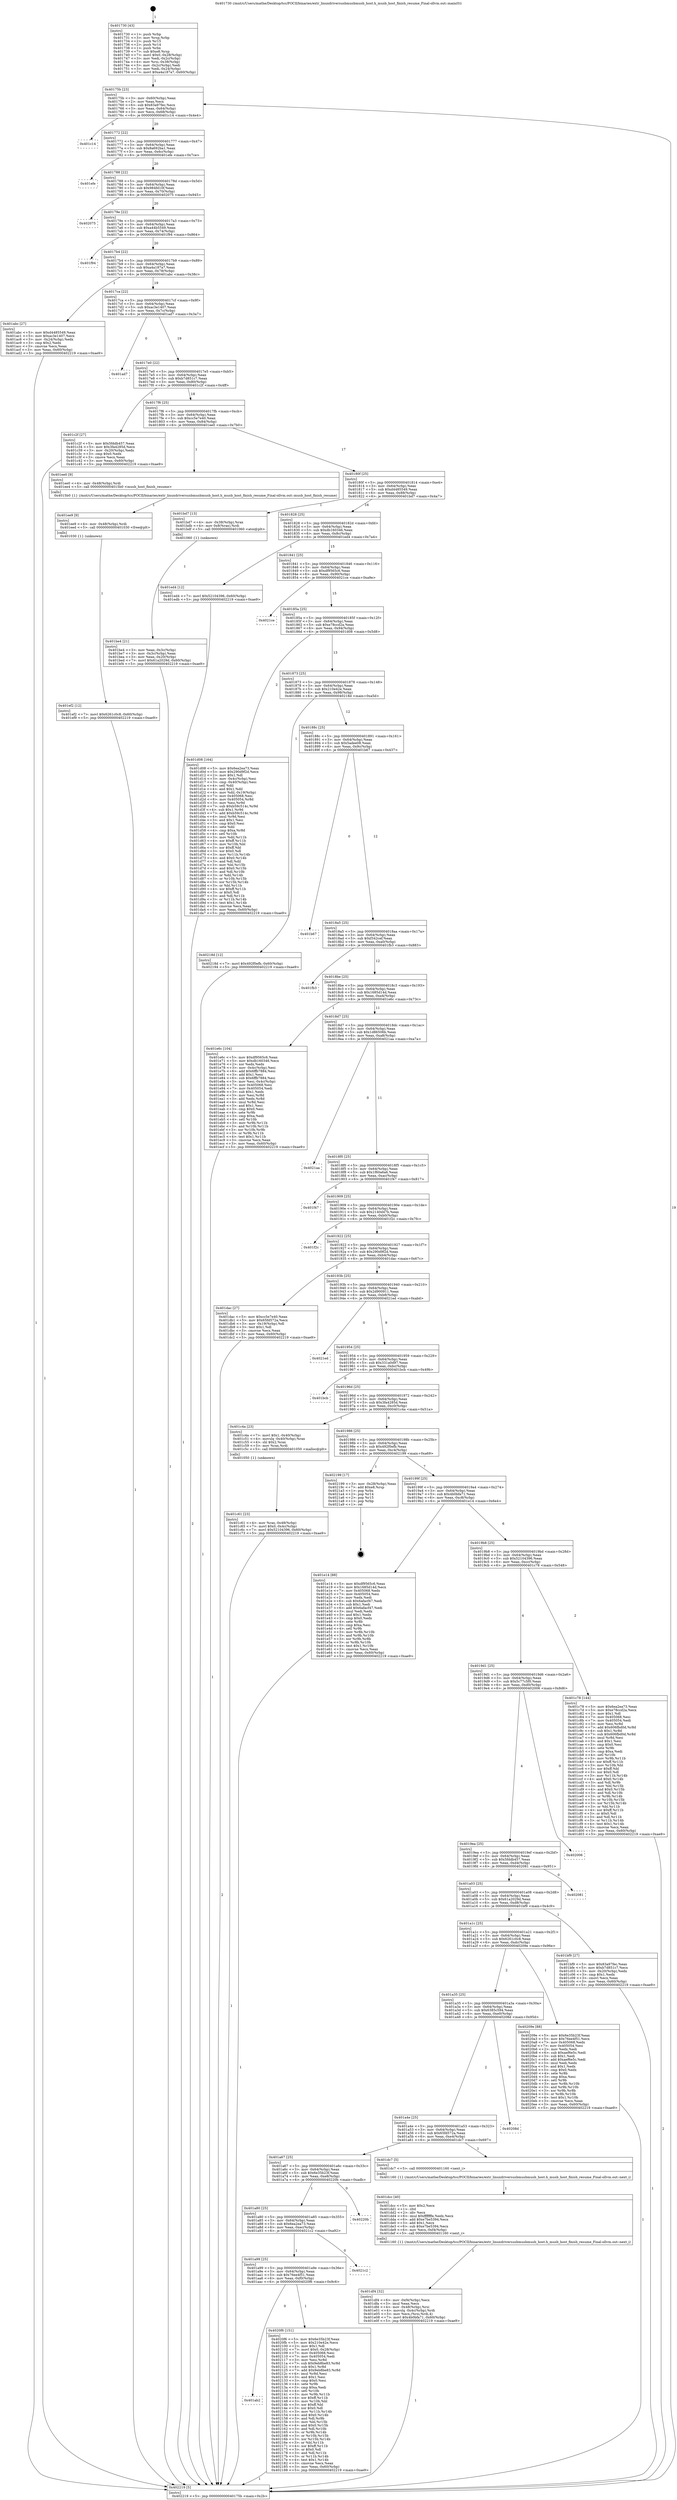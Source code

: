 digraph "0x401730" {
  label = "0x401730 (/mnt/c/Users/mathe/Desktop/tcc/POCII/binaries/extr_linuxdriversusbmusbmusb_host.h_musb_host_finish_resume_Final-ollvm.out::main(0))"
  labelloc = "t"
  node[shape=record]

  Entry [label="",width=0.3,height=0.3,shape=circle,fillcolor=black,style=filled]
  "0x40175b" [label="{
     0x40175b [23]\l
     | [instrs]\l
     &nbsp;&nbsp;0x40175b \<+3\>: mov -0x60(%rbp),%eax\l
     &nbsp;&nbsp;0x40175e \<+2\>: mov %eax,%ecx\l
     &nbsp;&nbsp;0x401760 \<+6\>: sub $0x83a97fec,%ecx\l
     &nbsp;&nbsp;0x401766 \<+3\>: mov %eax,-0x64(%rbp)\l
     &nbsp;&nbsp;0x401769 \<+3\>: mov %ecx,-0x68(%rbp)\l
     &nbsp;&nbsp;0x40176c \<+6\>: je 0000000000401c14 \<main+0x4e4\>\l
  }"]
  "0x401c14" [label="{
     0x401c14\l
  }", style=dashed]
  "0x401772" [label="{
     0x401772 [22]\l
     | [instrs]\l
     &nbsp;&nbsp;0x401772 \<+5\>: jmp 0000000000401777 \<main+0x47\>\l
     &nbsp;&nbsp;0x401777 \<+3\>: mov -0x64(%rbp),%eax\l
     &nbsp;&nbsp;0x40177a \<+5\>: sub $0x8a692ba1,%eax\l
     &nbsp;&nbsp;0x40177f \<+3\>: mov %eax,-0x6c(%rbp)\l
     &nbsp;&nbsp;0x401782 \<+6\>: je 0000000000401efe \<main+0x7ce\>\l
  }"]
  Exit [label="",width=0.3,height=0.3,shape=circle,fillcolor=black,style=filled,peripheries=2]
  "0x401efe" [label="{
     0x401efe\l
  }", style=dashed]
  "0x401788" [label="{
     0x401788 [22]\l
     | [instrs]\l
     &nbsp;&nbsp;0x401788 \<+5\>: jmp 000000000040178d \<main+0x5d\>\l
     &nbsp;&nbsp;0x40178d \<+3\>: mov -0x64(%rbp),%eax\l
     &nbsp;&nbsp;0x401790 \<+5\>: sub $0x984fd10f,%eax\l
     &nbsp;&nbsp;0x401795 \<+3\>: mov %eax,-0x70(%rbp)\l
     &nbsp;&nbsp;0x401798 \<+6\>: je 0000000000402075 \<main+0x945\>\l
  }"]
  "0x401ab2" [label="{
     0x401ab2\l
  }", style=dashed]
  "0x402075" [label="{
     0x402075\l
  }", style=dashed]
  "0x40179e" [label="{
     0x40179e [22]\l
     | [instrs]\l
     &nbsp;&nbsp;0x40179e \<+5\>: jmp 00000000004017a3 \<main+0x73\>\l
     &nbsp;&nbsp;0x4017a3 \<+3\>: mov -0x64(%rbp),%eax\l
     &nbsp;&nbsp;0x4017a6 \<+5\>: sub $0xa44b5549,%eax\l
     &nbsp;&nbsp;0x4017ab \<+3\>: mov %eax,-0x74(%rbp)\l
     &nbsp;&nbsp;0x4017ae \<+6\>: je 0000000000401f94 \<main+0x864\>\l
  }"]
  "0x4020f6" [label="{
     0x4020f6 [151]\l
     | [instrs]\l
     &nbsp;&nbsp;0x4020f6 \<+5\>: mov $0x6e35b23f,%eax\l
     &nbsp;&nbsp;0x4020fb \<+5\>: mov $0x210e42e,%ecx\l
     &nbsp;&nbsp;0x402100 \<+2\>: mov $0x1,%dl\l
     &nbsp;&nbsp;0x402102 \<+7\>: movl $0x0,-0x28(%rbp)\l
     &nbsp;&nbsp;0x402109 \<+7\>: mov 0x405068,%esi\l
     &nbsp;&nbsp;0x402110 \<+7\>: mov 0x405054,%edi\l
     &nbsp;&nbsp;0x402117 \<+3\>: mov %esi,%r8d\l
     &nbsp;&nbsp;0x40211a \<+7\>: sub $0x9eb8be83,%r8d\l
     &nbsp;&nbsp;0x402121 \<+4\>: sub $0x1,%r8d\l
     &nbsp;&nbsp;0x402125 \<+7\>: add $0x9eb8be83,%r8d\l
     &nbsp;&nbsp;0x40212c \<+4\>: imul %r8d,%esi\l
     &nbsp;&nbsp;0x402130 \<+3\>: and $0x1,%esi\l
     &nbsp;&nbsp;0x402133 \<+3\>: cmp $0x0,%esi\l
     &nbsp;&nbsp;0x402136 \<+4\>: sete %r9b\l
     &nbsp;&nbsp;0x40213a \<+3\>: cmp $0xa,%edi\l
     &nbsp;&nbsp;0x40213d \<+4\>: setl %r10b\l
     &nbsp;&nbsp;0x402141 \<+3\>: mov %r9b,%r11b\l
     &nbsp;&nbsp;0x402144 \<+4\>: xor $0xff,%r11b\l
     &nbsp;&nbsp;0x402148 \<+3\>: mov %r10b,%bl\l
     &nbsp;&nbsp;0x40214b \<+3\>: xor $0xff,%bl\l
     &nbsp;&nbsp;0x40214e \<+3\>: xor $0x0,%dl\l
     &nbsp;&nbsp;0x402151 \<+3\>: mov %r11b,%r14b\l
     &nbsp;&nbsp;0x402154 \<+4\>: and $0x0,%r14b\l
     &nbsp;&nbsp;0x402158 \<+3\>: and %dl,%r9b\l
     &nbsp;&nbsp;0x40215b \<+3\>: mov %bl,%r15b\l
     &nbsp;&nbsp;0x40215e \<+4\>: and $0x0,%r15b\l
     &nbsp;&nbsp;0x402162 \<+3\>: and %dl,%r10b\l
     &nbsp;&nbsp;0x402165 \<+3\>: or %r9b,%r14b\l
     &nbsp;&nbsp;0x402168 \<+3\>: or %r10b,%r15b\l
     &nbsp;&nbsp;0x40216b \<+3\>: xor %r15b,%r14b\l
     &nbsp;&nbsp;0x40216e \<+3\>: or %bl,%r11b\l
     &nbsp;&nbsp;0x402171 \<+4\>: xor $0xff,%r11b\l
     &nbsp;&nbsp;0x402175 \<+3\>: or $0x0,%dl\l
     &nbsp;&nbsp;0x402178 \<+3\>: and %dl,%r11b\l
     &nbsp;&nbsp;0x40217b \<+3\>: or %r11b,%r14b\l
     &nbsp;&nbsp;0x40217e \<+4\>: test $0x1,%r14b\l
     &nbsp;&nbsp;0x402182 \<+3\>: cmovne %ecx,%eax\l
     &nbsp;&nbsp;0x402185 \<+3\>: mov %eax,-0x60(%rbp)\l
     &nbsp;&nbsp;0x402188 \<+5\>: jmp 0000000000402219 \<main+0xae9\>\l
  }"]
  "0x401f94" [label="{
     0x401f94\l
  }", style=dashed]
  "0x4017b4" [label="{
     0x4017b4 [22]\l
     | [instrs]\l
     &nbsp;&nbsp;0x4017b4 \<+5\>: jmp 00000000004017b9 \<main+0x89\>\l
     &nbsp;&nbsp;0x4017b9 \<+3\>: mov -0x64(%rbp),%eax\l
     &nbsp;&nbsp;0x4017bc \<+5\>: sub $0xa4a187a7,%eax\l
     &nbsp;&nbsp;0x4017c1 \<+3\>: mov %eax,-0x78(%rbp)\l
     &nbsp;&nbsp;0x4017c4 \<+6\>: je 0000000000401abc \<main+0x38c\>\l
  }"]
  "0x401a99" [label="{
     0x401a99 [25]\l
     | [instrs]\l
     &nbsp;&nbsp;0x401a99 \<+5\>: jmp 0000000000401a9e \<main+0x36e\>\l
     &nbsp;&nbsp;0x401a9e \<+3\>: mov -0x64(%rbp),%eax\l
     &nbsp;&nbsp;0x401aa1 \<+5\>: sub $0x76ee4f51,%eax\l
     &nbsp;&nbsp;0x401aa6 \<+6\>: mov %eax,-0xf0(%rbp)\l
     &nbsp;&nbsp;0x401aac \<+6\>: je 00000000004020f6 \<main+0x9c6\>\l
  }"]
  "0x401abc" [label="{
     0x401abc [27]\l
     | [instrs]\l
     &nbsp;&nbsp;0x401abc \<+5\>: mov $0xd4485549,%eax\l
     &nbsp;&nbsp;0x401ac1 \<+5\>: mov $0xac3e1407,%ecx\l
     &nbsp;&nbsp;0x401ac6 \<+3\>: mov -0x24(%rbp),%edx\l
     &nbsp;&nbsp;0x401ac9 \<+3\>: cmp $0x2,%edx\l
     &nbsp;&nbsp;0x401acc \<+3\>: cmovne %ecx,%eax\l
     &nbsp;&nbsp;0x401acf \<+3\>: mov %eax,-0x60(%rbp)\l
     &nbsp;&nbsp;0x401ad2 \<+5\>: jmp 0000000000402219 \<main+0xae9\>\l
  }"]
  "0x4017ca" [label="{
     0x4017ca [22]\l
     | [instrs]\l
     &nbsp;&nbsp;0x4017ca \<+5\>: jmp 00000000004017cf \<main+0x9f\>\l
     &nbsp;&nbsp;0x4017cf \<+3\>: mov -0x64(%rbp),%eax\l
     &nbsp;&nbsp;0x4017d2 \<+5\>: sub $0xac3e1407,%eax\l
     &nbsp;&nbsp;0x4017d7 \<+3\>: mov %eax,-0x7c(%rbp)\l
     &nbsp;&nbsp;0x4017da \<+6\>: je 0000000000401ad7 \<main+0x3a7\>\l
  }"]
  "0x402219" [label="{
     0x402219 [5]\l
     | [instrs]\l
     &nbsp;&nbsp;0x402219 \<+5\>: jmp 000000000040175b \<main+0x2b\>\l
  }"]
  "0x401730" [label="{
     0x401730 [43]\l
     | [instrs]\l
     &nbsp;&nbsp;0x401730 \<+1\>: push %rbp\l
     &nbsp;&nbsp;0x401731 \<+3\>: mov %rsp,%rbp\l
     &nbsp;&nbsp;0x401734 \<+2\>: push %r15\l
     &nbsp;&nbsp;0x401736 \<+2\>: push %r14\l
     &nbsp;&nbsp;0x401738 \<+1\>: push %rbx\l
     &nbsp;&nbsp;0x401739 \<+7\>: sub $0xe8,%rsp\l
     &nbsp;&nbsp;0x401740 \<+7\>: movl $0x0,-0x28(%rbp)\l
     &nbsp;&nbsp;0x401747 \<+3\>: mov %edi,-0x2c(%rbp)\l
     &nbsp;&nbsp;0x40174a \<+4\>: mov %rsi,-0x38(%rbp)\l
     &nbsp;&nbsp;0x40174e \<+3\>: mov -0x2c(%rbp),%edi\l
     &nbsp;&nbsp;0x401751 \<+3\>: mov %edi,-0x24(%rbp)\l
     &nbsp;&nbsp;0x401754 \<+7\>: movl $0xa4a187a7,-0x60(%rbp)\l
  }"]
  "0x4021c2" [label="{
     0x4021c2\l
  }", style=dashed]
  "0x401ad7" [label="{
     0x401ad7\l
  }", style=dashed]
  "0x4017e0" [label="{
     0x4017e0 [22]\l
     | [instrs]\l
     &nbsp;&nbsp;0x4017e0 \<+5\>: jmp 00000000004017e5 \<main+0xb5\>\l
     &nbsp;&nbsp;0x4017e5 \<+3\>: mov -0x64(%rbp),%eax\l
     &nbsp;&nbsp;0x4017e8 \<+5\>: sub $0xb7d851c7,%eax\l
     &nbsp;&nbsp;0x4017ed \<+3\>: mov %eax,-0x80(%rbp)\l
     &nbsp;&nbsp;0x4017f0 \<+6\>: je 0000000000401c2f \<main+0x4ff\>\l
  }"]
  "0x401a80" [label="{
     0x401a80 [25]\l
     | [instrs]\l
     &nbsp;&nbsp;0x401a80 \<+5\>: jmp 0000000000401a85 \<main+0x355\>\l
     &nbsp;&nbsp;0x401a85 \<+3\>: mov -0x64(%rbp),%eax\l
     &nbsp;&nbsp;0x401a88 \<+5\>: sub $0x6ea2ea73,%eax\l
     &nbsp;&nbsp;0x401a8d \<+6\>: mov %eax,-0xec(%rbp)\l
     &nbsp;&nbsp;0x401a93 \<+6\>: je 00000000004021c2 \<main+0xa92\>\l
  }"]
  "0x401c2f" [label="{
     0x401c2f [27]\l
     | [instrs]\l
     &nbsp;&nbsp;0x401c2f \<+5\>: mov $0x5fddb457,%eax\l
     &nbsp;&nbsp;0x401c34 \<+5\>: mov $0x3fa4285d,%ecx\l
     &nbsp;&nbsp;0x401c39 \<+3\>: mov -0x20(%rbp),%edx\l
     &nbsp;&nbsp;0x401c3c \<+3\>: cmp $0x0,%edx\l
     &nbsp;&nbsp;0x401c3f \<+3\>: cmove %ecx,%eax\l
     &nbsp;&nbsp;0x401c42 \<+3\>: mov %eax,-0x60(%rbp)\l
     &nbsp;&nbsp;0x401c45 \<+5\>: jmp 0000000000402219 \<main+0xae9\>\l
  }"]
  "0x4017f6" [label="{
     0x4017f6 [25]\l
     | [instrs]\l
     &nbsp;&nbsp;0x4017f6 \<+5\>: jmp 00000000004017fb \<main+0xcb\>\l
     &nbsp;&nbsp;0x4017fb \<+3\>: mov -0x64(%rbp),%eax\l
     &nbsp;&nbsp;0x4017fe \<+5\>: sub $0xcc5e7e40,%eax\l
     &nbsp;&nbsp;0x401803 \<+6\>: mov %eax,-0x84(%rbp)\l
     &nbsp;&nbsp;0x401809 \<+6\>: je 0000000000401ee0 \<main+0x7b0\>\l
  }"]
  "0x40220b" [label="{
     0x40220b\l
  }", style=dashed]
  "0x401ee0" [label="{
     0x401ee0 [9]\l
     | [instrs]\l
     &nbsp;&nbsp;0x401ee0 \<+4\>: mov -0x48(%rbp),%rdi\l
     &nbsp;&nbsp;0x401ee4 \<+5\>: call 00000000004015b0 \<musb_host_finish_resume\>\l
     | [calls]\l
     &nbsp;&nbsp;0x4015b0 \{1\} (/mnt/c/Users/mathe/Desktop/tcc/POCII/binaries/extr_linuxdriversusbmusbmusb_host.h_musb_host_finish_resume_Final-ollvm.out::musb_host_finish_resume)\l
  }"]
  "0x40180f" [label="{
     0x40180f [25]\l
     | [instrs]\l
     &nbsp;&nbsp;0x40180f \<+5\>: jmp 0000000000401814 \<main+0xe4\>\l
     &nbsp;&nbsp;0x401814 \<+3\>: mov -0x64(%rbp),%eax\l
     &nbsp;&nbsp;0x401817 \<+5\>: sub $0xd4485549,%eax\l
     &nbsp;&nbsp;0x40181c \<+6\>: mov %eax,-0x88(%rbp)\l
     &nbsp;&nbsp;0x401822 \<+6\>: je 0000000000401bd7 \<main+0x4a7\>\l
  }"]
  "0x401ef2" [label="{
     0x401ef2 [12]\l
     | [instrs]\l
     &nbsp;&nbsp;0x401ef2 \<+7\>: movl $0x6261c0c8,-0x60(%rbp)\l
     &nbsp;&nbsp;0x401ef9 \<+5\>: jmp 0000000000402219 \<main+0xae9\>\l
  }"]
  "0x401bd7" [label="{
     0x401bd7 [13]\l
     | [instrs]\l
     &nbsp;&nbsp;0x401bd7 \<+4\>: mov -0x38(%rbp),%rax\l
     &nbsp;&nbsp;0x401bdb \<+4\>: mov 0x8(%rax),%rdi\l
     &nbsp;&nbsp;0x401bdf \<+5\>: call 0000000000401060 \<atoi@plt\>\l
     | [calls]\l
     &nbsp;&nbsp;0x401060 \{1\} (unknown)\l
  }"]
  "0x401828" [label="{
     0x401828 [25]\l
     | [instrs]\l
     &nbsp;&nbsp;0x401828 \<+5\>: jmp 000000000040182d \<main+0xfd\>\l
     &nbsp;&nbsp;0x40182d \<+3\>: mov -0x64(%rbp),%eax\l
     &nbsp;&nbsp;0x401830 \<+5\>: sub $0xdb160346,%eax\l
     &nbsp;&nbsp;0x401835 \<+6\>: mov %eax,-0x8c(%rbp)\l
     &nbsp;&nbsp;0x40183b \<+6\>: je 0000000000401ed4 \<main+0x7a4\>\l
  }"]
  "0x401be4" [label="{
     0x401be4 [21]\l
     | [instrs]\l
     &nbsp;&nbsp;0x401be4 \<+3\>: mov %eax,-0x3c(%rbp)\l
     &nbsp;&nbsp;0x401be7 \<+3\>: mov -0x3c(%rbp),%eax\l
     &nbsp;&nbsp;0x401bea \<+3\>: mov %eax,-0x20(%rbp)\l
     &nbsp;&nbsp;0x401bed \<+7\>: movl $0x61a2029d,-0x60(%rbp)\l
     &nbsp;&nbsp;0x401bf4 \<+5\>: jmp 0000000000402219 \<main+0xae9\>\l
  }"]
  "0x401ee9" [label="{
     0x401ee9 [9]\l
     | [instrs]\l
     &nbsp;&nbsp;0x401ee9 \<+4\>: mov -0x48(%rbp),%rdi\l
     &nbsp;&nbsp;0x401eed \<+5\>: call 0000000000401030 \<free@plt\>\l
     | [calls]\l
     &nbsp;&nbsp;0x401030 \{1\} (unknown)\l
  }"]
  "0x401ed4" [label="{
     0x401ed4 [12]\l
     | [instrs]\l
     &nbsp;&nbsp;0x401ed4 \<+7\>: movl $0x52104396,-0x60(%rbp)\l
     &nbsp;&nbsp;0x401edb \<+5\>: jmp 0000000000402219 \<main+0xae9\>\l
  }"]
  "0x401841" [label="{
     0x401841 [25]\l
     | [instrs]\l
     &nbsp;&nbsp;0x401841 \<+5\>: jmp 0000000000401846 \<main+0x116\>\l
     &nbsp;&nbsp;0x401846 \<+3\>: mov -0x64(%rbp),%eax\l
     &nbsp;&nbsp;0x401849 \<+5\>: sub $0xdf9565c6,%eax\l
     &nbsp;&nbsp;0x40184e \<+6\>: mov %eax,-0x90(%rbp)\l
     &nbsp;&nbsp;0x401854 \<+6\>: je 00000000004021ce \<main+0xa9e\>\l
  }"]
  "0x401df4" [label="{
     0x401df4 [32]\l
     | [instrs]\l
     &nbsp;&nbsp;0x401df4 \<+6\>: mov -0xf4(%rbp),%ecx\l
     &nbsp;&nbsp;0x401dfa \<+3\>: imul %eax,%ecx\l
     &nbsp;&nbsp;0x401dfd \<+4\>: mov -0x48(%rbp),%rsi\l
     &nbsp;&nbsp;0x401e01 \<+4\>: movslq -0x4c(%rbp),%rdi\l
     &nbsp;&nbsp;0x401e05 \<+3\>: mov %ecx,(%rsi,%rdi,4)\l
     &nbsp;&nbsp;0x401e08 \<+7\>: movl $0x4b0bfa71,-0x60(%rbp)\l
     &nbsp;&nbsp;0x401e0f \<+5\>: jmp 0000000000402219 \<main+0xae9\>\l
  }"]
  "0x4021ce" [label="{
     0x4021ce\l
  }", style=dashed]
  "0x40185a" [label="{
     0x40185a [25]\l
     | [instrs]\l
     &nbsp;&nbsp;0x40185a \<+5\>: jmp 000000000040185f \<main+0x12f\>\l
     &nbsp;&nbsp;0x40185f \<+3\>: mov -0x64(%rbp),%eax\l
     &nbsp;&nbsp;0x401862 \<+5\>: sub $0xe78ccd2a,%eax\l
     &nbsp;&nbsp;0x401867 \<+6\>: mov %eax,-0x94(%rbp)\l
     &nbsp;&nbsp;0x40186d \<+6\>: je 0000000000401d08 \<main+0x5d8\>\l
  }"]
  "0x401dcc" [label="{
     0x401dcc [40]\l
     | [instrs]\l
     &nbsp;&nbsp;0x401dcc \<+5\>: mov $0x2,%ecx\l
     &nbsp;&nbsp;0x401dd1 \<+1\>: cltd\l
     &nbsp;&nbsp;0x401dd2 \<+2\>: idiv %ecx\l
     &nbsp;&nbsp;0x401dd4 \<+6\>: imul $0xfffffffe,%edx,%ecx\l
     &nbsp;&nbsp;0x401dda \<+6\>: add $0xe7be5394,%ecx\l
     &nbsp;&nbsp;0x401de0 \<+3\>: add $0x1,%ecx\l
     &nbsp;&nbsp;0x401de3 \<+6\>: sub $0xe7be5394,%ecx\l
     &nbsp;&nbsp;0x401de9 \<+6\>: mov %ecx,-0xf4(%rbp)\l
     &nbsp;&nbsp;0x401def \<+5\>: call 0000000000401160 \<next_i\>\l
     | [calls]\l
     &nbsp;&nbsp;0x401160 \{1\} (/mnt/c/Users/mathe/Desktop/tcc/POCII/binaries/extr_linuxdriversusbmusbmusb_host.h_musb_host_finish_resume_Final-ollvm.out::next_i)\l
  }"]
  "0x401d08" [label="{
     0x401d08 [164]\l
     | [instrs]\l
     &nbsp;&nbsp;0x401d08 \<+5\>: mov $0x6ea2ea73,%eax\l
     &nbsp;&nbsp;0x401d0d \<+5\>: mov $0x290d9f2d,%ecx\l
     &nbsp;&nbsp;0x401d12 \<+2\>: mov $0x1,%dl\l
     &nbsp;&nbsp;0x401d14 \<+3\>: mov -0x4c(%rbp),%esi\l
     &nbsp;&nbsp;0x401d17 \<+3\>: cmp -0x40(%rbp),%esi\l
     &nbsp;&nbsp;0x401d1a \<+4\>: setl %dil\l
     &nbsp;&nbsp;0x401d1e \<+4\>: and $0x1,%dil\l
     &nbsp;&nbsp;0x401d22 \<+4\>: mov %dil,-0x19(%rbp)\l
     &nbsp;&nbsp;0x401d26 \<+7\>: mov 0x405068,%esi\l
     &nbsp;&nbsp;0x401d2d \<+8\>: mov 0x405054,%r8d\l
     &nbsp;&nbsp;0x401d35 \<+3\>: mov %esi,%r9d\l
     &nbsp;&nbsp;0x401d38 \<+7\>: sub $0xb59c514c,%r9d\l
     &nbsp;&nbsp;0x401d3f \<+4\>: sub $0x1,%r9d\l
     &nbsp;&nbsp;0x401d43 \<+7\>: add $0xb59c514c,%r9d\l
     &nbsp;&nbsp;0x401d4a \<+4\>: imul %r9d,%esi\l
     &nbsp;&nbsp;0x401d4e \<+3\>: and $0x1,%esi\l
     &nbsp;&nbsp;0x401d51 \<+3\>: cmp $0x0,%esi\l
     &nbsp;&nbsp;0x401d54 \<+4\>: sete %dil\l
     &nbsp;&nbsp;0x401d58 \<+4\>: cmp $0xa,%r8d\l
     &nbsp;&nbsp;0x401d5c \<+4\>: setl %r10b\l
     &nbsp;&nbsp;0x401d60 \<+3\>: mov %dil,%r11b\l
     &nbsp;&nbsp;0x401d63 \<+4\>: xor $0xff,%r11b\l
     &nbsp;&nbsp;0x401d67 \<+3\>: mov %r10b,%bl\l
     &nbsp;&nbsp;0x401d6a \<+3\>: xor $0xff,%bl\l
     &nbsp;&nbsp;0x401d6d \<+3\>: xor $0x0,%dl\l
     &nbsp;&nbsp;0x401d70 \<+3\>: mov %r11b,%r14b\l
     &nbsp;&nbsp;0x401d73 \<+4\>: and $0x0,%r14b\l
     &nbsp;&nbsp;0x401d77 \<+3\>: and %dl,%dil\l
     &nbsp;&nbsp;0x401d7a \<+3\>: mov %bl,%r15b\l
     &nbsp;&nbsp;0x401d7d \<+4\>: and $0x0,%r15b\l
     &nbsp;&nbsp;0x401d81 \<+3\>: and %dl,%r10b\l
     &nbsp;&nbsp;0x401d84 \<+3\>: or %dil,%r14b\l
     &nbsp;&nbsp;0x401d87 \<+3\>: or %r10b,%r15b\l
     &nbsp;&nbsp;0x401d8a \<+3\>: xor %r15b,%r14b\l
     &nbsp;&nbsp;0x401d8d \<+3\>: or %bl,%r11b\l
     &nbsp;&nbsp;0x401d90 \<+4\>: xor $0xff,%r11b\l
     &nbsp;&nbsp;0x401d94 \<+3\>: or $0x0,%dl\l
     &nbsp;&nbsp;0x401d97 \<+3\>: and %dl,%r11b\l
     &nbsp;&nbsp;0x401d9a \<+3\>: or %r11b,%r14b\l
     &nbsp;&nbsp;0x401d9d \<+4\>: test $0x1,%r14b\l
     &nbsp;&nbsp;0x401da1 \<+3\>: cmovne %ecx,%eax\l
     &nbsp;&nbsp;0x401da4 \<+3\>: mov %eax,-0x60(%rbp)\l
     &nbsp;&nbsp;0x401da7 \<+5\>: jmp 0000000000402219 \<main+0xae9\>\l
  }"]
  "0x401873" [label="{
     0x401873 [25]\l
     | [instrs]\l
     &nbsp;&nbsp;0x401873 \<+5\>: jmp 0000000000401878 \<main+0x148\>\l
     &nbsp;&nbsp;0x401878 \<+3\>: mov -0x64(%rbp),%eax\l
     &nbsp;&nbsp;0x40187b \<+5\>: sub $0x210e42e,%eax\l
     &nbsp;&nbsp;0x401880 \<+6\>: mov %eax,-0x98(%rbp)\l
     &nbsp;&nbsp;0x401886 \<+6\>: je 000000000040218d \<main+0xa5d\>\l
  }"]
  "0x401a67" [label="{
     0x401a67 [25]\l
     | [instrs]\l
     &nbsp;&nbsp;0x401a67 \<+5\>: jmp 0000000000401a6c \<main+0x33c\>\l
     &nbsp;&nbsp;0x401a6c \<+3\>: mov -0x64(%rbp),%eax\l
     &nbsp;&nbsp;0x401a6f \<+5\>: sub $0x6e35b23f,%eax\l
     &nbsp;&nbsp;0x401a74 \<+6\>: mov %eax,-0xe8(%rbp)\l
     &nbsp;&nbsp;0x401a7a \<+6\>: je 000000000040220b \<main+0xadb\>\l
  }"]
  "0x40218d" [label="{
     0x40218d [12]\l
     | [instrs]\l
     &nbsp;&nbsp;0x40218d \<+7\>: movl $0x492f0efb,-0x60(%rbp)\l
     &nbsp;&nbsp;0x402194 \<+5\>: jmp 0000000000402219 \<main+0xae9\>\l
  }"]
  "0x40188c" [label="{
     0x40188c [25]\l
     | [instrs]\l
     &nbsp;&nbsp;0x40188c \<+5\>: jmp 0000000000401891 \<main+0x161\>\l
     &nbsp;&nbsp;0x401891 \<+3\>: mov -0x64(%rbp),%eax\l
     &nbsp;&nbsp;0x401894 \<+5\>: sub $0x5adee08,%eax\l
     &nbsp;&nbsp;0x401899 \<+6\>: mov %eax,-0x9c(%rbp)\l
     &nbsp;&nbsp;0x40189f \<+6\>: je 0000000000401b67 \<main+0x437\>\l
  }"]
  "0x401dc7" [label="{
     0x401dc7 [5]\l
     | [instrs]\l
     &nbsp;&nbsp;0x401dc7 \<+5\>: call 0000000000401160 \<next_i\>\l
     | [calls]\l
     &nbsp;&nbsp;0x401160 \{1\} (/mnt/c/Users/mathe/Desktop/tcc/POCII/binaries/extr_linuxdriversusbmusbmusb_host.h_musb_host_finish_resume_Final-ollvm.out::next_i)\l
  }"]
  "0x401b67" [label="{
     0x401b67\l
  }", style=dashed]
  "0x4018a5" [label="{
     0x4018a5 [25]\l
     | [instrs]\l
     &nbsp;&nbsp;0x4018a5 \<+5\>: jmp 00000000004018aa \<main+0x17a\>\l
     &nbsp;&nbsp;0x4018aa \<+3\>: mov -0x64(%rbp),%eax\l
     &nbsp;&nbsp;0x4018ad \<+5\>: sub $0xf342cef,%eax\l
     &nbsp;&nbsp;0x4018b2 \<+6\>: mov %eax,-0xa0(%rbp)\l
     &nbsp;&nbsp;0x4018b8 \<+6\>: je 0000000000401fb3 \<main+0x883\>\l
  }"]
  "0x401a4e" [label="{
     0x401a4e [25]\l
     | [instrs]\l
     &nbsp;&nbsp;0x401a4e \<+5\>: jmp 0000000000401a53 \<main+0x323\>\l
     &nbsp;&nbsp;0x401a53 \<+3\>: mov -0x64(%rbp),%eax\l
     &nbsp;&nbsp;0x401a56 \<+5\>: sub $0x65fd572a,%eax\l
     &nbsp;&nbsp;0x401a5b \<+6\>: mov %eax,-0xe4(%rbp)\l
     &nbsp;&nbsp;0x401a61 \<+6\>: je 0000000000401dc7 \<main+0x697\>\l
  }"]
  "0x401fb3" [label="{
     0x401fb3\l
  }", style=dashed]
  "0x4018be" [label="{
     0x4018be [25]\l
     | [instrs]\l
     &nbsp;&nbsp;0x4018be \<+5\>: jmp 00000000004018c3 \<main+0x193\>\l
     &nbsp;&nbsp;0x4018c3 \<+3\>: mov -0x64(%rbp),%eax\l
     &nbsp;&nbsp;0x4018c6 \<+5\>: sub $0x1685d14d,%eax\l
     &nbsp;&nbsp;0x4018cb \<+6\>: mov %eax,-0xa4(%rbp)\l
     &nbsp;&nbsp;0x4018d1 \<+6\>: je 0000000000401e6c \<main+0x73c\>\l
  }"]
  "0x40208d" [label="{
     0x40208d\l
  }", style=dashed]
  "0x401e6c" [label="{
     0x401e6c [104]\l
     | [instrs]\l
     &nbsp;&nbsp;0x401e6c \<+5\>: mov $0xdf9565c6,%eax\l
     &nbsp;&nbsp;0x401e71 \<+5\>: mov $0xdb160346,%ecx\l
     &nbsp;&nbsp;0x401e76 \<+2\>: xor %edx,%edx\l
     &nbsp;&nbsp;0x401e78 \<+3\>: mov -0x4c(%rbp),%esi\l
     &nbsp;&nbsp;0x401e7b \<+6\>: add $0x6ffb7884,%esi\l
     &nbsp;&nbsp;0x401e81 \<+3\>: add $0x1,%esi\l
     &nbsp;&nbsp;0x401e84 \<+6\>: sub $0x6ffb7884,%esi\l
     &nbsp;&nbsp;0x401e8a \<+3\>: mov %esi,-0x4c(%rbp)\l
     &nbsp;&nbsp;0x401e8d \<+7\>: mov 0x405068,%esi\l
     &nbsp;&nbsp;0x401e94 \<+7\>: mov 0x405054,%edi\l
     &nbsp;&nbsp;0x401e9b \<+3\>: sub $0x1,%edx\l
     &nbsp;&nbsp;0x401e9e \<+3\>: mov %esi,%r8d\l
     &nbsp;&nbsp;0x401ea1 \<+3\>: add %edx,%r8d\l
     &nbsp;&nbsp;0x401ea4 \<+4\>: imul %r8d,%esi\l
     &nbsp;&nbsp;0x401ea8 \<+3\>: and $0x1,%esi\l
     &nbsp;&nbsp;0x401eab \<+3\>: cmp $0x0,%esi\l
     &nbsp;&nbsp;0x401eae \<+4\>: sete %r9b\l
     &nbsp;&nbsp;0x401eb2 \<+3\>: cmp $0xa,%edi\l
     &nbsp;&nbsp;0x401eb5 \<+4\>: setl %r10b\l
     &nbsp;&nbsp;0x401eb9 \<+3\>: mov %r9b,%r11b\l
     &nbsp;&nbsp;0x401ebc \<+3\>: and %r10b,%r11b\l
     &nbsp;&nbsp;0x401ebf \<+3\>: xor %r10b,%r9b\l
     &nbsp;&nbsp;0x401ec2 \<+3\>: or %r9b,%r11b\l
     &nbsp;&nbsp;0x401ec5 \<+4\>: test $0x1,%r11b\l
     &nbsp;&nbsp;0x401ec9 \<+3\>: cmovne %ecx,%eax\l
     &nbsp;&nbsp;0x401ecc \<+3\>: mov %eax,-0x60(%rbp)\l
     &nbsp;&nbsp;0x401ecf \<+5\>: jmp 0000000000402219 \<main+0xae9\>\l
  }"]
  "0x4018d7" [label="{
     0x4018d7 [25]\l
     | [instrs]\l
     &nbsp;&nbsp;0x4018d7 \<+5\>: jmp 00000000004018dc \<main+0x1ac\>\l
     &nbsp;&nbsp;0x4018dc \<+3\>: mov -0x64(%rbp),%eax\l
     &nbsp;&nbsp;0x4018df \<+5\>: sub $0x1d86506b,%eax\l
     &nbsp;&nbsp;0x4018e4 \<+6\>: mov %eax,-0xa8(%rbp)\l
     &nbsp;&nbsp;0x4018ea \<+6\>: je 00000000004021aa \<main+0xa7a\>\l
  }"]
  "0x401a35" [label="{
     0x401a35 [25]\l
     | [instrs]\l
     &nbsp;&nbsp;0x401a35 \<+5\>: jmp 0000000000401a3a \<main+0x30a\>\l
     &nbsp;&nbsp;0x401a3a \<+3\>: mov -0x64(%rbp),%eax\l
     &nbsp;&nbsp;0x401a3d \<+5\>: sub $0x6385c594,%eax\l
     &nbsp;&nbsp;0x401a42 \<+6\>: mov %eax,-0xe0(%rbp)\l
     &nbsp;&nbsp;0x401a48 \<+6\>: je 000000000040208d \<main+0x95d\>\l
  }"]
  "0x4021aa" [label="{
     0x4021aa\l
  }", style=dashed]
  "0x4018f0" [label="{
     0x4018f0 [25]\l
     | [instrs]\l
     &nbsp;&nbsp;0x4018f0 \<+5\>: jmp 00000000004018f5 \<main+0x1c5\>\l
     &nbsp;&nbsp;0x4018f5 \<+3\>: mov -0x64(%rbp),%eax\l
     &nbsp;&nbsp;0x4018f8 \<+5\>: sub $0x1f60a6a6,%eax\l
     &nbsp;&nbsp;0x4018fd \<+6\>: mov %eax,-0xac(%rbp)\l
     &nbsp;&nbsp;0x401903 \<+6\>: je 0000000000401f47 \<main+0x817\>\l
  }"]
  "0x40209e" [label="{
     0x40209e [88]\l
     | [instrs]\l
     &nbsp;&nbsp;0x40209e \<+5\>: mov $0x6e35b23f,%eax\l
     &nbsp;&nbsp;0x4020a3 \<+5\>: mov $0x76ee4f51,%ecx\l
     &nbsp;&nbsp;0x4020a8 \<+7\>: mov 0x405068,%edx\l
     &nbsp;&nbsp;0x4020af \<+7\>: mov 0x405054,%esi\l
     &nbsp;&nbsp;0x4020b6 \<+2\>: mov %edx,%edi\l
     &nbsp;&nbsp;0x4020b8 \<+6\>: sub $0xaef6e5c,%edi\l
     &nbsp;&nbsp;0x4020be \<+3\>: sub $0x1,%edi\l
     &nbsp;&nbsp;0x4020c1 \<+6\>: add $0xaef6e5c,%edi\l
     &nbsp;&nbsp;0x4020c7 \<+3\>: imul %edi,%edx\l
     &nbsp;&nbsp;0x4020ca \<+3\>: and $0x1,%edx\l
     &nbsp;&nbsp;0x4020cd \<+3\>: cmp $0x0,%edx\l
     &nbsp;&nbsp;0x4020d0 \<+4\>: sete %r8b\l
     &nbsp;&nbsp;0x4020d4 \<+3\>: cmp $0xa,%esi\l
     &nbsp;&nbsp;0x4020d7 \<+4\>: setl %r9b\l
     &nbsp;&nbsp;0x4020db \<+3\>: mov %r8b,%r10b\l
     &nbsp;&nbsp;0x4020de \<+3\>: and %r9b,%r10b\l
     &nbsp;&nbsp;0x4020e1 \<+3\>: xor %r9b,%r8b\l
     &nbsp;&nbsp;0x4020e4 \<+3\>: or %r8b,%r10b\l
     &nbsp;&nbsp;0x4020e7 \<+4\>: test $0x1,%r10b\l
     &nbsp;&nbsp;0x4020eb \<+3\>: cmovne %ecx,%eax\l
     &nbsp;&nbsp;0x4020ee \<+3\>: mov %eax,-0x60(%rbp)\l
     &nbsp;&nbsp;0x4020f1 \<+5\>: jmp 0000000000402219 \<main+0xae9\>\l
  }"]
  "0x401f47" [label="{
     0x401f47\l
  }", style=dashed]
  "0x401909" [label="{
     0x401909 [25]\l
     | [instrs]\l
     &nbsp;&nbsp;0x401909 \<+5\>: jmp 000000000040190e \<main+0x1de\>\l
     &nbsp;&nbsp;0x40190e \<+3\>: mov -0x64(%rbp),%eax\l
     &nbsp;&nbsp;0x401911 \<+5\>: sub $0x2140d47b,%eax\l
     &nbsp;&nbsp;0x401916 \<+6\>: mov %eax,-0xb0(%rbp)\l
     &nbsp;&nbsp;0x40191c \<+6\>: je 0000000000401f2c \<main+0x7fc\>\l
  }"]
  "0x401c61" [label="{
     0x401c61 [23]\l
     | [instrs]\l
     &nbsp;&nbsp;0x401c61 \<+4\>: mov %rax,-0x48(%rbp)\l
     &nbsp;&nbsp;0x401c65 \<+7\>: movl $0x0,-0x4c(%rbp)\l
     &nbsp;&nbsp;0x401c6c \<+7\>: movl $0x52104396,-0x60(%rbp)\l
     &nbsp;&nbsp;0x401c73 \<+5\>: jmp 0000000000402219 \<main+0xae9\>\l
  }"]
  "0x401f2c" [label="{
     0x401f2c\l
  }", style=dashed]
  "0x401922" [label="{
     0x401922 [25]\l
     | [instrs]\l
     &nbsp;&nbsp;0x401922 \<+5\>: jmp 0000000000401927 \<main+0x1f7\>\l
     &nbsp;&nbsp;0x401927 \<+3\>: mov -0x64(%rbp),%eax\l
     &nbsp;&nbsp;0x40192a \<+5\>: sub $0x290d9f2d,%eax\l
     &nbsp;&nbsp;0x40192f \<+6\>: mov %eax,-0xb4(%rbp)\l
     &nbsp;&nbsp;0x401935 \<+6\>: je 0000000000401dac \<main+0x67c\>\l
  }"]
  "0x401a1c" [label="{
     0x401a1c [25]\l
     | [instrs]\l
     &nbsp;&nbsp;0x401a1c \<+5\>: jmp 0000000000401a21 \<main+0x2f1\>\l
     &nbsp;&nbsp;0x401a21 \<+3\>: mov -0x64(%rbp),%eax\l
     &nbsp;&nbsp;0x401a24 \<+5\>: sub $0x6261c0c8,%eax\l
     &nbsp;&nbsp;0x401a29 \<+6\>: mov %eax,-0xdc(%rbp)\l
     &nbsp;&nbsp;0x401a2f \<+6\>: je 000000000040209e \<main+0x96e\>\l
  }"]
  "0x401dac" [label="{
     0x401dac [27]\l
     | [instrs]\l
     &nbsp;&nbsp;0x401dac \<+5\>: mov $0xcc5e7e40,%eax\l
     &nbsp;&nbsp;0x401db1 \<+5\>: mov $0x65fd572a,%ecx\l
     &nbsp;&nbsp;0x401db6 \<+3\>: mov -0x19(%rbp),%dl\l
     &nbsp;&nbsp;0x401db9 \<+3\>: test $0x1,%dl\l
     &nbsp;&nbsp;0x401dbc \<+3\>: cmovne %ecx,%eax\l
     &nbsp;&nbsp;0x401dbf \<+3\>: mov %eax,-0x60(%rbp)\l
     &nbsp;&nbsp;0x401dc2 \<+5\>: jmp 0000000000402219 \<main+0xae9\>\l
  }"]
  "0x40193b" [label="{
     0x40193b [25]\l
     | [instrs]\l
     &nbsp;&nbsp;0x40193b \<+5\>: jmp 0000000000401940 \<main+0x210\>\l
     &nbsp;&nbsp;0x401940 \<+3\>: mov -0x64(%rbp),%eax\l
     &nbsp;&nbsp;0x401943 \<+5\>: sub $0x2d900911,%eax\l
     &nbsp;&nbsp;0x401948 \<+6\>: mov %eax,-0xb8(%rbp)\l
     &nbsp;&nbsp;0x40194e \<+6\>: je 00000000004021ed \<main+0xabd\>\l
  }"]
  "0x401bf9" [label="{
     0x401bf9 [27]\l
     | [instrs]\l
     &nbsp;&nbsp;0x401bf9 \<+5\>: mov $0x83a97fec,%eax\l
     &nbsp;&nbsp;0x401bfe \<+5\>: mov $0xb7d851c7,%ecx\l
     &nbsp;&nbsp;0x401c03 \<+3\>: mov -0x20(%rbp),%edx\l
     &nbsp;&nbsp;0x401c06 \<+3\>: cmp $0x1,%edx\l
     &nbsp;&nbsp;0x401c09 \<+3\>: cmovl %ecx,%eax\l
     &nbsp;&nbsp;0x401c0c \<+3\>: mov %eax,-0x60(%rbp)\l
     &nbsp;&nbsp;0x401c0f \<+5\>: jmp 0000000000402219 \<main+0xae9\>\l
  }"]
  "0x4021ed" [label="{
     0x4021ed\l
  }", style=dashed]
  "0x401954" [label="{
     0x401954 [25]\l
     | [instrs]\l
     &nbsp;&nbsp;0x401954 \<+5\>: jmp 0000000000401959 \<main+0x229\>\l
     &nbsp;&nbsp;0x401959 \<+3\>: mov -0x64(%rbp),%eax\l
     &nbsp;&nbsp;0x40195c \<+5\>: sub $0x331a0d97,%eax\l
     &nbsp;&nbsp;0x401961 \<+6\>: mov %eax,-0xbc(%rbp)\l
     &nbsp;&nbsp;0x401967 \<+6\>: je 0000000000401bcb \<main+0x49b\>\l
  }"]
  "0x401a03" [label="{
     0x401a03 [25]\l
     | [instrs]\l
     &nbsp;&nbsp;0x401a03 \<+5\>: jmp 0000000000401a08 \<main+0x2d8\>\l
     &nbsp;&nbsp;0x401a08 \<+3\>: mov -0x64(%rbp),%eax\l
     &nbsp;&nbsp;0x401a0b \<+5\>: sub $0x61a2029d,%eax\l
     &nbsp;&nbsp;0x401a10 \<+6\>: mov %eax,-0xd8(%rbp)\l
     &nbsp;&nbsp;0x401a16 \<+6\>: je 0000000000401bf9 \<main+0x4c9\>\l
  }"]
  "0x401bcb" [label="{
     0x401bcb\l
  }", style=dashed]
  "0x40196d" [label="{
     0x40196d [25]\l
     | [instrs]\l
     &nbsp;&nbsp;0x40196d \<+5\>: jmp 0000000000401972 \<main+0x242\>\l
     &nbsp;&nbsp;0x401972 \<+3\>: mov -0x64(%rbp),%eax\l
     &nbsp;&nbsp;0x401975 \<+5\>: sub $0x3fa4285d,%eax\l
     &nbsp;&nbsp;0x40197a \<+6\>: mov %eax,-0xc0(%rbp)\l
     &nbsp;&nbsp;0x401980 \<+6\>: je 0000000000401c4a \<main+0x51a\>\l
  }"]
  "0x402081" [label="{
     0x402081\l
  }", style=dashed]
  "0x401c4a" [label="{
     0x401c4a [23]\l
     | [instrs]\l
     &nbsp;&nbsp;0x401c4a \<+7\>: movl $0x1,-0x40(%rbp)\l
     &nbsp;&nbsp;0x401c51 \<+4\>: movslq -0x40(%rbp),%rax\l
     &nbsp;&nbsp;0x401c55 \<+4\>: shl $0x2,%rax\l
     &nbsp;&nbsp;0x401c59 \<+3\>: mov %rax,%rdi\l
     &nbsp;&nbsp;0x401c5c \<+5\>: call 0000000000401050 \<malloc@plt\>\l
     | [calls]\l
     &nbsp;&nbsp;0x401050 \{1\} (unknown)\l
  }"]
  "0x401986" [label="{
     0x401986 [25]\l
     | [instrs]\l
     &nbsp;&nbsp;0x401986 \<+5\>: jmp 000000000040198b \<main+0x25b\>\l
     &nbsp;&nbsp;0x40198b \<+3\>: mov -0x64(%rbp),%eax\l
     &nbsp;&nbsp;0x40198e \<+5\>: sub $0x492f0efb,%eax\l
     &nbsp;&nbsp;0x401993 \<+6\>: mov %eax,-0xc4(%rbp)\l
     &nbsp;&nbsp;0x401999 \<+6\>: je 0000000000402199 \<main+0xa69\>\l
  }"]
  "0x4019ea" [label="{
     0x4019ea [25]\l
     | [instrs]\l
     &nbsp;&nbsp;0x4019ea \<+5\>: jmp 00000000004019ef \<main+0x2bf\>\l
     &nbsp;&nbsp;0x4019ef \<+3\>: mov -0x64(%rbp),%eax\l
     &nbsp;&nbsp;0x4019f2 \<+5\>: sub $0x5fddb457,%eax\l
     &nbsp;&nbsp;0x4019f7 \<+6\>: mov %eax,-0xd4(%rbp)\l
     &nbsp;&nbsp;0x4019fd \<+6\>: je 0000000000402081 \<main+0x951\>\l
  }"]
  "0x402199" [label="{
     0x402199 [17]\l
     | [instrs]\l
     &nbsp;&nbsp;0x402199 \<+3\>: mov -0x28(%rbp),%eax\l
     &nbsp;&nbsp;0x40219c \<+7\>: add $0xe8,%rsp\l
     &nbsp;&nbsp;0x4021a3 \<+1\>: pop %rbx\l
     &nbsp;&nbsp;0x4021a4 \<+2\>: pop %r14\l
     &nbsp;&nbsp;0x4021a6 \<+2\>: pop %r15\l
     &nbsp;&nbsp;0x4021a8 \<+1\>: pop %rbp\l
     &nbsp;&nbsp;0x4021a9 \<+1\>: ret\l
  }"]
  "0x40199f" [label="{
     0x40199f [25]\l
     | [instrs]\l
     &nbsp;&nbsp;0x40199f \<+5\>: jmp 00000000004019a4 \<main+0x274\>\l
     &nbsp;&nbsp;0x4019a4 \<+3\>: mov -0x64(%rbp),%eax\l
     &nbsp;&nbsp;0x4019a7 \<+5\>: sub $0x4b0bfa71,%eax\l
     &nbsp;&nbsp;0x4019ac \<+6\>: mov %eax,-0xc8(%rbp)\l
     &nbsp;&nbsp;0x4019b2 \<+6\>: je 0000000000401e14 \<main+0x6e4\>\l
  }"]
  "0x402006" [label="{
     0x402006\l
  }", style=dashed]
  "0x401e14" [label="{
     0x401e14 [88]\l
     | [instrs]\l
     &nbsp;&nbsp;0x401e14 \<+5\>: mov $0xdf9565c6,%eax\l
     &nbsp;&nbsp;0x401e19 \<+5\>: mov $0x1685d14d,%ecx\l
     &nbsp;&nbsp;0x401e1e \<+7\>: mov 0x405068,%edx\l
     &nbsp;&nbsp;0x401e25 \<+7\>: mov 0x405054,%esi\l
     &nbsp;&nbsp;0x401e2c \<+2\>: mov %edx,%edi\l
     &nbsp;&nbsp;0x401e2e \<+6\>: sub $0x6afacf47,%edi\l
     &nbsp;&nbsp;0x401e34 \<+3\>: sub $0x1,%edi\l
     &nbsp;&nbsp;0x401e37 \<+6\>: add $0x6afacf47,%edi\l
     &nbsp;&nbsp;0x401e3d \<+3\>: imul %edi,%edx\l
     &nbsp;&nbsp;0x401e40 \<+3\>: and $0x1,%edx\l
     &nbsp;&nbsp;0x401e43 \<+3\>: cmp $0x0,%edx\l
     &nbsp;&nbsp;0x401e46 \<+4\>: sete %r8b\l
     &nbsp;&nbsp;0x401e4a \<+3\>: cmp $0xa,%esi\l
     &nbsp;&nbsp;0x401e4d \<+4\>: setl %r9b\l
     &nbsp;&nbsp;0x401e51 \<+3\>: mov %r8b,%r10b\l
     &nbsp;&nbsp;0x401e54 \<+3\>: and %r9b,%r10b\l
     &nbsp;&nbsp;0x401e57 \<+3\>: xor %r9b,%r8b\l
     &nbsp;&nbsp;0x401e5a \<+3\>: or %r8b,%r10b\l
     &nbsp;&nbsp;0x401e5d \<+4\>: test $0x1,%r10b\l
     &nbsp;&nbsp;0x401e61 \<+3\>: cmovne %ecx,%eax\l
     &nbsp;&nbsp;0x401e64 \<+3\>: mov %eax,-0x60(%rbp)\l
     &nbsp;&nbsp;0x401e67 \<+5\>: jmp 0000000000402219 \<main+0xae9\>\l
  }"]
  "0x4019b8" [label="{
     0x4019b8 [25]\l
     | [instrs]\l
     &nbsp;&nbsp;0x4019b8 \<+5\>: jmp 00000000004019bd \<main+0x28d\>\l
     &nbsp;&nbsp;0x4019bd \<+3\>: mov -0x64(%rbp),%eax\l
     &nbsp;&nbsp;0x4019c0 \<+5\>: sub $0x52104396,%eax\l
     &nbsp;&nbsp;0x4019c5 \<+6\>: mov %eax,-0xcc(%rbp)\l
     &nbsp;&nbsp;0x4019cb \<+6\>: je 0000000000401c78 \<main+0x548\>\l
  }"]
  "0x4019d1" [label="{
     0x4019d1 [25]\l
     | [instrs]\l
     &nbsp;&nbsp;0x4019d1 \<+5\>: jmp 00000000004019d6 \<main+0x2a6\>\l
     &nbsp;&nbsp;0x4019d6 \<+3\>: mov -0x64(%rbp),%eax\l
     &nbsp;&nbsp;0x4019d9 \<+5\>: sub $0x5c77c5f0,%eax\l
     &nbsp;&nbsp;0x4019de \<+6\>: mov %eax,-0xd0(%rbp)\l
     &nbsp;&nbsp;0x4019e4 \<+6\>: je 0000000000402006 \<main+0x8d6\>\l
  }"]
  "0x401c78" [label="{
     0x401c78 [144]\l
     | [instrs]\l
     &nbsp;&nbsp;0x401c78 \<+5\>: mov $0x6ea2ea73,%eax\l
     &nbsp;&nbsp;0x401c7d \<+5\>: mov $0xe78ccd2a,%ecx\l
     &nbsp;&nbsp;0x401c82 \<+2\>: mov $0x1,%dl\l
     &nbsp;&nbsp;0x401c84 \<+7\>: mov 0x405068,%esi\l
     &nbsp;&nbsp;0x401c8b \<+7\>: mov 0x405054,%edi\l
     &nbsp;&nbsp;0x401c92 \<+3\>: mov %esi,%r8d\l
     &nbsp;&nbsp;0x401c95 \<+7\>: add $0x606fbd0d,%r8d\l
     &nbsp;&nbsp;0x401c9c \<+4\>: sub $0x1,%r8d\l
     &nbsp;&nbsp;0x401ca0 \<+7\>: sub $0x606fbd0d,%r8d\l
     &nbsp;&nbsp;0x401ca7 \<+4\>: imul %r8d,%esi\l
     &nbsp;&nbsp;0x401cab \<+3\>: and $0x1,%esi\l
     &nbsp;&nbsp;0x401cae \<+3\>: cmp $0x0,%esi\l
     &nbsp;&nbsp;0x401cb1 \<+4\>: sete %r9b\l
     &nbsp;&nbsp;0x401cb5 \<+3\>: cmp $0xa,%edi\l
     &nbsp;&nbsp;0x401cb8 \<+4\>: setl %r10b\l
     &nbsp;&nbsp;0x401cbc \<+3\>: mov %r9b,%r11b\l
     &nbsp;&nbsp;0x401cbf \<+4\>: xor $0xff,%r11b\l
     &nbsp;&nbsp;0x401cc3 \<+3\>: mov %r10b,%bl\l
     &nbsp;&nbsp;0x401cc6 \<+3\>: xor $0xff,%bl\l
     &nbsp;&nbsp;0x401cc9 \<+3\>: xor $0x0,%dl\l
     &nbsp;&nbsp;0x401ccc \<+3\>: mov %r11b,%r14b\l
     &nbsp;&nbsp;0x401ccf \<+4\>: and $0x0,%r14b\l
     &nbsp;&nbsp;0x401cd3 \<+3\>: and %dl,%r9b\l
     &nbsp;&nbsp;0x401cd6 \<+3\>: mov %bl,%r15b\l
     &nbsp;&nbsp;0x401cd9 \<+4\>: and $0x0,%r15b\l
     &nbsp;&nbsp;0x401cdd \<+3\>: and %dl,%r10b\l
     &nbsp;&nbsp;0x401ce0 \<+3\>: or %r9b,%r14b\l
     &nbsp;&nbsp;0x401ce3 \<+3\>: or %r10b,%r15b\l
     &nbsp;&nbsp;0x401ce6 \<+3\>: xor %r15b,%r14b\l
     &nbsp;&nbsp;0x401ce9 \<+3\>: or %bl,%r11b\l
     &nbsp;&nbsp;0x401cec \<+4\>: xor $0xff,%r11b\l
     &nbsp;&nbsp;0x401cf0 \<+3\>: or $0x0,%dl\l
     &nbsp;&nbsp;0x401cf3 \<+3\>: and %dl,%r11b\l
     &nbsp;&nbsp;0x401cf6 \<+3\>: or %r11b,%r14b\l
     &nbsp;&nbsp;0x401cf9 \<+4\>: test $0x1,%r14b\l
     &nbsp;&nbsp;0x401cfd \<+3\>: cmovne %ecx,%eax\l
     &nbsp;&nbsp;0x401d00 \<+3\>: mov %eax,-0x60(%rbp)\l
     &nbsp;&nbsp;0x401d03 \<+5\>: jmp 0000000000402219 \<main+0xae9\>\l
  }"]
  Entry -> "0x401730" [label=" 1"]
  "0x40175b" -> "0x401c14" [label=" 0"]
  "0x40175b" -> "0x401772" [label=" 20"]
  "0x402199" -> Exit [label=" 1"]
  "0x401772" -> "0x401efe" [label=" 0"]
  "0x401772" -> "0x401788" [label=" 20"]
  "0x40218d" -> "0x402219" [label=" 1"]
  "0x401788" -> "0x402075" [label=" 0"]
  "0x401788" -> "0x40179e" [label=" 20"]
  "0x4020f6" -> "0x402219" [label=" 1"]
  "0x40179e" -> "0x401f94" [label=" 0"]
  "0x40179e" -> "0x4017b4" [label=" 20"]
  "0x401a99" -> "0x401ab2" [label=" 0"]
  "0x4017b4" -> "0x401abc" [label=" 1"]
  "0x4017b4" -> "0x4017ca" [label=" 19"]
  "0x401abc" -> "0x402219" [label=" 1"]
  "0x401730" -> "0x40175b" [label=" 1"]
  "0x402219" -> "0x40175b" [label=" 19"]
  "0x401a99" -> "0x4020f6" [label=" 1"]
  "0x4017ca" -> "0x401ad7" [label=" 0"]
  "0x4017ca" -> "0x4017e0" [label=" 19"]
  "0x401a80" -> "0x401a99" [label=" 1"]
  "0x4017e0" -> "0x401c2f" [label=" 1"]
  "0x4017e0" -> "0x4017f6" [label=" 18"]
  "0x401a80" -> "0x4021c2" [label=" 0"]
  "0x4017f6" -> "0x401ee0" [label=" 1"]
  "0x4017f6" -> "0x40180f" [label=" 17"]
  "0x401a67" -> "0x401a80" [label=" 1"]
  "0x40180f" -> "0x401bd7" [label=" 1"]
  "0x40180f" -> "0x401828" [label=" 16"]
  "0x401bd7" -> "0x401be4" [label=" 1"]
  "0x401be4" -> "0x402219" [label=" 1"]
  "0x401a67" -> "0x40220b" [label=" 0"]
  "0x401828" -> "0x401ed4" [label=" 1"]
  "0x401828" -> "0x401841" [label=" 15"]
  "0x40209e" -> "0x402219" [label=" 1"]
  "0x401841" -> "0x4021ce" [label=" 0"]
  "0x401841" -> "0x40185a" [label=" 15"]
  "0x401ef2" -> "0x402219" [label=" 1"]
  "0x40185a" -> "0x401d08" [label=" 2"]
  "0x40185a" -> "0x401873" [label=" 13"]
  "0x401ee9" -> "0x401ef2" [label=" 1"]
  "0x401873" -> "0x40218d" [label=" 1"]
  "0x401873" -> "0x40188c" [label=" 12"]
  "0x401ee0" -> "0x401ee9" [label=" 1"]
  "0x40188c" -> "0x401b67" [label=" 0"]
  "0x40188c" -> "0x4018a5" [label=" 12"]
  "0x401ed4" -> "0x402219" [label=" 1"]
  "0x4018a5" -> "0x401fb3" [label=" 0"]
  "0x4018a5" -> "0x4018be" [label=" 12"]
  "0x401e14" -> "0x402219" [label=" 1"]
  "0x4018be" -> "0x401e6c" [label=" 1"]
  "0x4018be" -> "0x4018d7" [label=" 11"]
  "0x401df4" -> "0x402219" [label=" 1"]
  "0x4018d7" -> "0x4021aa" [label=" 0"]
  "0x4018d7" -> "0x4018f0" [label=" 11"]
  "0x401dc7" -> "0x401dcc" [label=" 1"]
  "0x4018f0" -> "0x401f47" [label=" 0"]
  "0x4018f0" -> "0x401909" [label=" 11"]
  "0x401a4e" -> "0x401a67" [label=" 1"]
  "0x401909" -> "0x401f2c" [label=" 0"]
  "0x401909" -> "0x401922" [label=" 11"]
  "0x401e6c" -> "0x402219" [label=" 1"]
  "0x401922" -> "0x401dac" [label=" 2"]
  "0x401922" -> "0x40193b" [label=" 9"]
  "0x401a35" -> "0x401a4e" [label=" 2"]
  "0x40193b" -> "0x4021ed" [label=" 0"]
  "0x40193b" -> "0x401954" [label=" 9"]
  "0x401a35" -> "0x40208d" [label=" 0"]
  "0x401954" -> "0x401bcb" [label=" 0"]
  "0x401954" -> "0x40196d" [label=" 9"]
  "0x401a1c" -> "0x401a35" [label=" 2"]
  "0x40196d" -> "0x401c4a" [label=" 1"]
  "0x40196d" -> "0x401986" [label=" 8"]
  "0x401a1c" -> "0x40209e" [label=" 1"]
  "0x401986" -> "0x402199" [label=" 1"]
  "0x401986" -> "0x40199f" [label=" 7"]
  "0x401dac" -> "0x402219" [label=" 2"]
  "0x40199f" -> "0x401e14" [label=" 1"]
  "0x40199f" -> "0x4019b8" [label=" 6"]
  "0x401d08" -> "0x402219" [label=" 2"]
  "0x4019b8" -> "0x401c78" [label=" 2"]
  "0x4019b8" -> "0x4019d1" [label=" 4"]
  "0x401c78" -> "0x402219" [label=" 2"]
  "0x4019d1" -> "0x402006" [label=" 0"]
  "0x4019d1" -> "0x4019ea" [label=" 4"]
  "0x401a4e" -> "0x401dc7" [label=" 1"]
  "0x4019ea" -> "0x402081" [label=" 0"]
  "0x4019ea" -> "0x401a03" [label=" 4"]
  "0x401dcc" -> "0x401df4" [label=" 1"]
  "0x401a03" -> "0x401bf9" [label=" 1"]
  "0x401a03" -> "0x401a1c" [label=" 3"]
  "0x401bf9" -> "0x402219" [label=" 1"]
  "0x401c2f" -> "0x402219" [label=" 1"]
  "0x401c4a" -> "0x401c61" [label=" 1"]
  "0x401c61" -> "0x402219" [label=" 1"]
}
